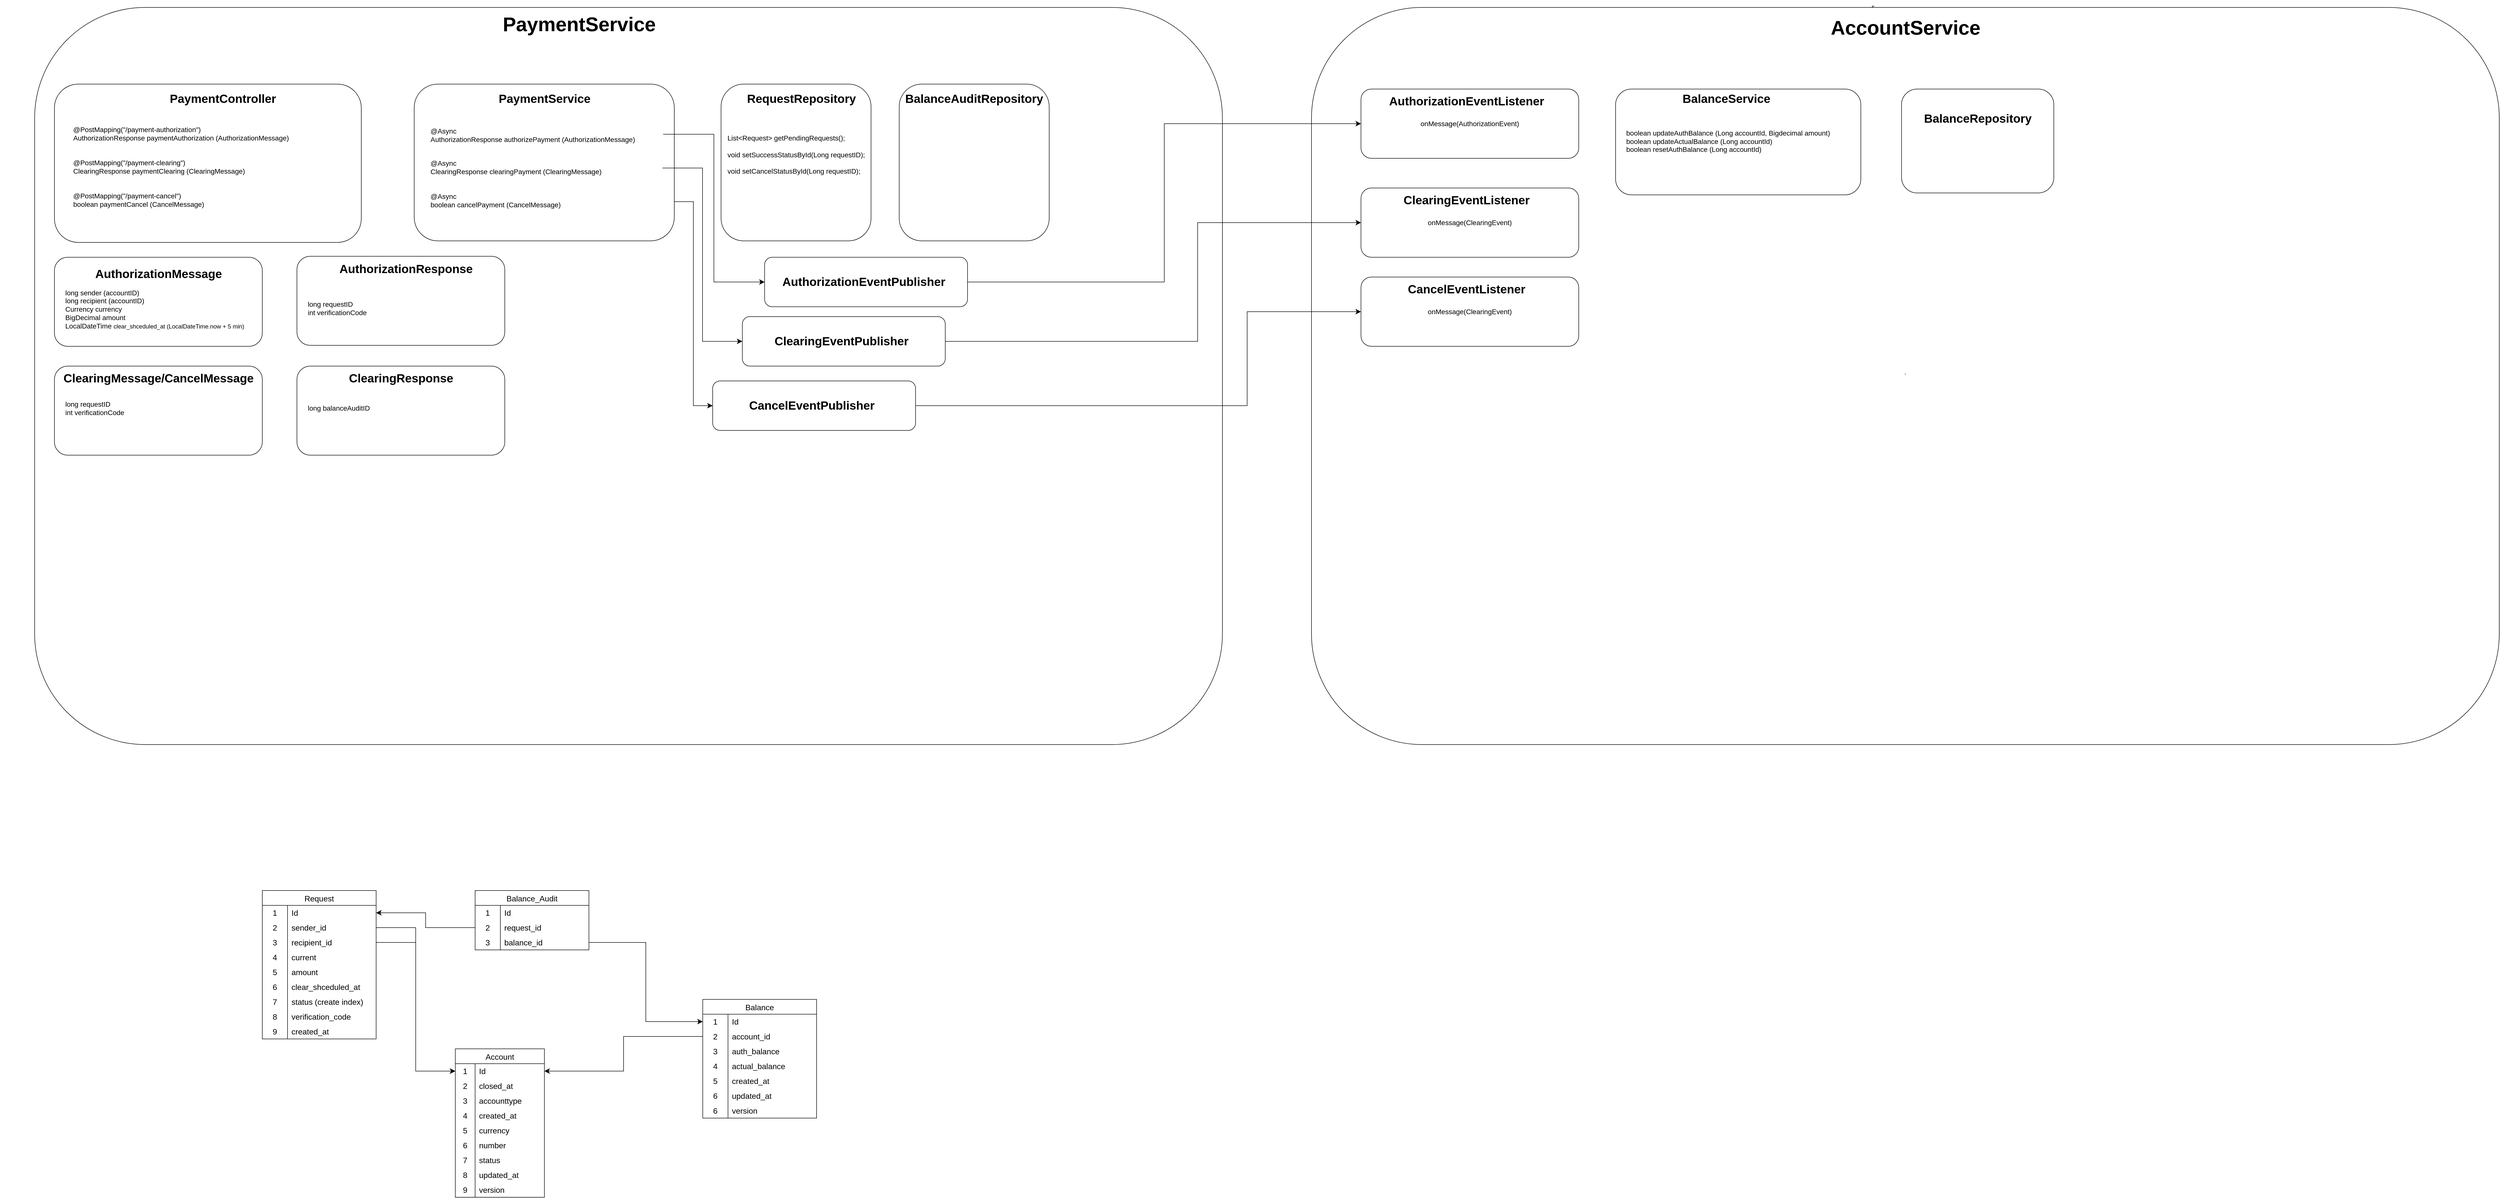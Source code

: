 <mxfile version="25.0.3">
  <diagram name="Страница — 1" id="lfoq3hU-ET1mjbVD_PWU">
    <mxGraphModel dx="6887" dy="4517" grid="1" gridSize="10" guides="1" tooltips="1" connect="1" arrows="1" fold="1" page="1" pageScale="1" pageWidth="4681" pageHeight="3300" math="0" shadow="0">
      <root>
        <mxCell id="0" />
        <mxCell id="1" parent="0" />
        <mxCell id="eWMClW8__IOZqlcNLexk-11" value="" style="group" vertex="1" connectable="0" parent="1">
          <mxGeometry x="-4640" y="-3280" width="2410" height="1490" as="geometry" />
        </mxCell>
        <mxCell id="eWMClW8__IOZqlcNLexk-1" value="" style="rounded=1;whiteSpace=wrap;html=1;fillColor=default;" vertex="1" parent="eWMClW8__IOZqlcNLexk-11">
          <mxGeometry x="70" y="15" width="2400" height="1490" as="geometry" />
        </mxCell>
        <mxCell id="eWMClW8__IOZqlcNLexk-2" value="&lt;font style=&quot;font-size: 40px;&quot;&gt;PaymentService&lt;/font&gt;" style="text;strokeColor=none;fillColor=none;html=1;fontSize=24;fontStyle=1;verticalAlign=middle;align=center;strokeWidth=1;" vertex="1" parent="eWMClW8__IOZqlcNLexk-11">
          <mxGeometry x="1033.333" y="12.218" width="272.727" height="70.952" as="geometry" />
        </mxCell>
        <mxCell id="eWMClW8__IOZqlcNLexk-19" value="" style="group" vertex="1" connectable="0" parent="eWMClW8__IOZqlcNLexk-11">
          <mxGeometry x="89.998" y="170" width="719.661" height="794" as="geometry" />
        </mxCell>
        <mxCell id="eWMClW8__IOZqlcNLexk-4" value="" style="rounded=1;whiteSpace=wrap;html=1;" vertex="1" parent="eWMClW8__IOZqlcNLexk-19">
          <mxGeometry x="20" width="620" height="320" as="geometry" />
        </mxCell>
        <mxCell id="eWMClW8__IOZqlcNLexk-3" value="PaymentController" style="text;strokeColor=none;fillColor=none;html=1;fontSize=24;fontStyle=1;verticalAlign=middle;align=center;" vertex="1" parent="eWMClW8__IOZqlcNLexk-19">
          <mxGeometry x="244.76" y="9.62" width="230.15" height="40.38" as="geometry" />
        </mxCell>
        <mxCell id="eWMClW8__IOZqlcNLexk-28" value="" style="group" vertex="1" connectable="0" parent="eWMClW8__IOZqlcNLexk-11">
          <mxGeometry x="820" y="170" width="610" height="400" as="geometry" />
        </mxCell>
        <mxCell id="eWMClW8__IOZqlcNLexk-29" value="" style="rounded=1;whiteSpace=wrap;html=1;" vertex="1" parent="eWMClW8__IOZqlcNLexk-28">
          <mxGeometry x="16.952" width="525.526" height="316.832" as="geometry" />
        </mxCell>
        <mxCell id="eWMClW8__IOZqlcNLexk-30" value="PaymentService" style="text;strokeColor=none;fillColor=none;html=1;fontSize=24;fontStyle=1;verticalAlign=middle;align=center;" vertex="1" parent="eWMClW8__IOZqlcNLexk-28">
          <mxGeometry x="182.179" y="9.525" width="195.08" height="39.98" as="geometry" />
        </mxCell>
        <mxCell id="eWMClW8__IOZqlcNLexk-31" value="&lt;div&gt;&lt;div&gt;&lt;font style=&quot;font-size: 14px;&quot;&gt;&lt;br&gt;&lt;/font&gt;&lt;/div&gt;&lt;div&gt;&lt;font style=&quot;font-size: 14px;&quot;&gt;&lt;br&gt;&lt;/font&gt;&lt;/div&gt;&lt;div&gt;&lt;font style=&quot;font-size: 14px;&quot;&gt;&lt;br&gt;&lt;/font&gt;&lt;/div&gt;&lt;div&gt;&lt;font style=&quot;font-size: 14px;&quot;&gt;&lt;br&gt;&lt;/font&gt;&lt;/div&gt;&lt;div&gt;&lt;font style=&quot;font-size: 14px;&quot;&gt;@Async&lt;/font&gt;&lt;/div&gt;&lt;div&gt;&lt;font style=&quot;font-size: 14px;&quot;&gt;AuthorizationResponse authorizeP&lt;/font&gt;&lt;span style=&quot;font-size: 14px; background-color: initial;&quot;&gt;ayment&amp;nbsp;&lt;/span&gt;&lt;span style=&quot;font-size: 14px; background-color: initial;&quot;&gt;(AuthorizationMessage)&lt;/span&gt;&lt;/div&gt;&lt;/div&gt;&lt;div&gt;&lt;span style=&quot;font-size: 14px; background-color: initial;&quot;&gt;&lt;br&gt;&lt;/span&gt;&lt;/div&gt;&lt;div&gt;&lt;br&gt;&lt;/div&gt;&lt;div&gt;&lt;span style=&quot;font-size: 14px;&quot;&gt;@Async&lt;/span&gt;&lt;/div&gt;&lt;div&gt;&lt;font style=&quot;font-size: 14px;&quot;&gt;&lt;div style=&quot;font-size: 12px;&quot;&gt;&lt;div&gt;&lt;font style=&quot;font-size: 14px;&quot;&gt;ClearingResponse clearing&lt;/font&gt;&lt;font style=&quot;background-color: initial; font-size: 14px;&quot;&gt;P&lt;/font&gt;&lt;span style=&quot;background-color: initial; font-size: 14px;&quot;&gt;ayment&amp;nbsp;&lt;/span&gt;&lt;span style=&quot;font-size: 14px; background-color: initial;&quot;&gt;(ClearingMessage)&lt;/span&gt;&lt;/div&gt;&lt;div&gt;&lt;font style=&quot;font-size: 14px;&quot;&gt;&lt;br&gt;&lt;/font&gt;&lt;/div&gt;&lt;div&gt;&lt;font style=&quot;font-size: 14px;&quot;&gt;&lt;br&gt;&lt;/font&gt;&lt;/div&gt;&lt;div&gt;&lt;font style=&quot;font-size: 14px;&quot;&gt;@Async&lt;/font&gt;&lt;/div&gt;&lt;div&gt;&lt;span style=&quot;background-color: initial; font-size: 14px;&quot;&gt;boolean cancel&lt;/span&gt;&lt;font style=&quot;background-color: initial; font-size: 14px;&quot;&gt;P&lt;/font&gt;&lt;span style=&quot;background-color: initial; font-size: 14px;&quot;&gt;ayment&lt;/span&gt;&lt;span style=&quot;background-color: initial; font-size: 14px;&quot;&gt;&amp;nbsp;(CancelMessage)&lt;/span&gt;&lt;/div&gt;&lt;/div&gt;&lt;/font&gt;&lt;/div&gt;&lt;div&gt;&lt;font style=&quot;font-size: 14px;&quot;&gt;&lt;br&gt;&lt;/font&gt;&lt;/div&gt;" style="text;html=1;align=left;verticalAlign=middle;whiteSpace=wrap;rounded=0;" vertex="1" parent="eWMClW8__IOZqlcNLexk-28">
          <mxGeometry x="47.66" y="58.53" width="472.34" height="171.47" as="geometry" />
        </mxCell>
        <mxCell id="eWMClW8__IOZqlcNLexk-7" value="&lt;font style=&quot;font-size: 14px;&quot;&gt;@PostMapping(&quot;/payment-authorization&quot;)&lt;/font&gt;&lt;div&gt;&lt;div&gt;&lt;font style=&quot;font-size: 14px;&quot;&gt;AuthorizationResponse paymentAuthorization (AuthorizationMessage)&lt;/font&gt;&lt;/div&gt;&lt;/div&gt;&lt;div&gt;&lt;font style=&quot;font-size: 14px;&quot;&gt;&lt;br&gt;&lt;/font&gt;&lt;/div&gt;&lt;div&gt;&lt;font style=&quot;font-size: 14px;&quot;&gt;&lt;br&gt;&lt;/font&gt;&lt;/div&gt;&lt;div&gt;&lt;font style=&quot;font-size: 14px;&quot;&gt;@PostMapping(&quot;/payment-clearing&quot;)&lt;div style=&quot;font-size: 12px;&quot;&gt;&lt;div&gt;&lt;font style=&quot;font-size: 14px;&quot;&gt;&lt;span style=&quot;background-color: initial;&quot;&gt;ClearingResponse&amp;nbsp;&lt;/span&gt;paymentClearing (ClearingMessage)&lt;/font&gt;&lt;/div&gt;&lt;div&gt;&lt;font style=&quot;font-size: 14px;&quot;&gt;&lt;br&gt;&lt;/font&gt;&lt;/div&gt;&lt;div&gt;&lt;font style=&quot;font-size: 14px;&quot;&gt;&lt;br&gt;&lt;/font&gt;&lt;/div&gt;&lt;div&gt;&lt;font style=&quot;font-size: 14px;&quot;&gt;@PostMapping(&quot;/payment-cancel&quot;)&lt;div style=&quot;font-size: 12px;&quot;&gt;&lt;div&gt;&lt;font style=&quot;font-size: 14px;&quot;&gt;boolean paymentCancel (CancelMessage)&lt;/font&gt;&lt;/div&gt;&lt;/div&gt;&lt;/font&gt;&lt;/div&gt;&lt;/div&gt;&lt;/font&gt;&lt;/div&gt;&lt;div&gt;&lt;font style=&quot;font-size: 14px;&quot;&gt;&lt;br&gt;&lt;/font&gt;&lt;/div&gt;&lt;div&gt;&lt;font style=&quot;font-size: 14px;&quot;&gt;&lt;br&gt;&lt;/font&gt;&lt;/div&gt;" style="text;html=1;align=left;verticalAlign=middle;whiteSpace=wrap;rounded=0;" vertex="1" parent="eWMClW8__IOZqlcNLexk-11">
          <mxGeometry x="146.228" y="190" width="607.2" height="328" as="geometry" />
        </mxCell>
        <mxCell id="eWMClW8__IOZqlcNLexk-61" value="" style="group" vertex="1" connectable="0" parent="eWMClW8__IOZqlcNLexk-11">
          <mxGeometry x="110" y="520" width="420" height="180" as="geometry" />
        </mxCell>
        <mxCell id="eWMClW8__IOZqlcNLexk-55" value="" style="rounded=1;whiteSpace=wrap;html=1;" vertex="1" parent="eWMClW8__IOZqlcNLexk-61">
          <mxGeometry width="420" height="180" as="geometry" />
        </mxCell>
        <mxCell id="eWMClW8__IOZqlcNLexk-56" value="AuthorizationMessage" style="text;strokeColor=none;fillColor=none;html=1;fontSize=24;fontStyle=1;verticalAlign=middle;align=center;" vertex="1" parent="eWMClW8__IOZqlcNLexk-61">
          <mxGeometry x="158.831" y="30.005" width="102.337" height="7.996" as="geometry" />
        </mxCell>
        <mxCell id="eWMClW8__IOZqlcNLexk-53" value="&lt;div&gt;&lt;font style=&quot;font-size: 14px;&quot;&gt;long sender (accountID)&lt;/font&gt;&lt;/div&gt;&lt;div&gt;&lt;font style=&quot;font-size: 14px;&quot;&gt;long recipient (accountID)&lt;/font&gt;&lt;/div&gt;&lt;div&gt;&lt;font style=&quot;font-size: 14px;&quot;&gt;Currency currency&lt;/font&gt;&lt;/div&gt;&lt;div&gt;&lt;span style=&quot;font-size: 14px;&quot;&gt;BigDecimal amount&lt;/span&gt;&lt;/div&gt;&lt;div&gt;&lt;span style=&quot;font-size: 14px;&quot;&gt;LocalDateTime&amp;nbsp;&lt;/span&gt;&lt;span style=&quot;background-color: initial;&quot;&gt;clear_shceduled_at (LocalDateTime.now + 5 min)&lt;/span&gt;&lt;/div&gt;" style="text;html=1;align=left;verticalAlign=middle;whiteSpace=wrap;rounded=0;" vertex="1" parent="eWMClW8__IOZqlcNLexk-61">
          <mxGeometry x="20" y="50" width="400" height="110" as="geometry" />
        </mxCell>
        <mxCell id="eWMClW8__IOZqlcNLexk-62" value="" style="group" vertex="1" connectable="0" parent="eWMClW8__IOZqlcNLexk-11">
          <mxGeometry x="600" y="518" width="480" height="180" as="geometry" />
        </mxCell>
        <mxCell id="eWMClW8__IOZqlcNLexk-63" value="" style="rounded=1;whiteSpace=wrap;html=1;" vertex="1" parent="eWMClW8__IOZqlcNLexk-62">
          <mxGeometry width="420" height="180" as="geometry" />
        </mxCell>
        <mxCell id="eWMClW8__IOZqlcNLexk-64" value="AuthorizationResponse" style="text;strokeColor=none;fillColor=none;html=1;fontSize=24;fontStyle=1;verticalAlign=middle;align=center;" vertex="1" parent="eWMClW8__IOZqlcNLexk-62">
          <mxGeometry x="15" y="12" width="410" height="28" as="geometry" />
        </mxCell>
        <mxCell id="eWMClW8__IOZqlcNLexk-65" value="&lt;div&gt;&lt;span style=&quot;font-size: 14px;&quot;&gt;long requestID&lt;/span&gt;&lt;/div&gt;&lt;div&gt;&lt;span style=&quot;font-size: 14px;&quot;&gt;int verificationCode&lt;/span&gt;&lt;/div&gt;" style="text;html=1;align=left;verticalAlign=middle;whiteSpace=wrap;rounded=0;" vertex="1" parent="eWMClW8__IOZqlcNLexk-62">
          <mxGeometry x="20" y="50" width="400" height="110" as="geometry" />
        </mxCell>
        <mxCell id="eWMClW8__IOZqlcNLexk-219" value="" style="group" vertex="1" connectable="0" parent="eWMClW8__IOZqlcNLexk-11">
          <mxGeometry x="1440" y="170" width="610" height="400" as="geometry" />
        </mxCell>
        <mxCell id="eWMClW8__IOZqlcNLexk-220" value="" style="rounded=1;whiteSpace=wrap;html=1;" vertex="1" parent="eWMClW8__IOZqlcNLexk-219">
          <mxGeometry x="16.95" width="303.05" height="316.83" as="geometry" />
        </mxCell>
        <mxCell id="eWMClW8__IOZqlcNLexk-221" value="RequestRepository" style="text;strokeColor=none;fillColor=none;html=1;fontSize=24;fontStyle=1;verticalAlign=middle;align=center;" vertex="1" parent="eWMClW8__IOZqlcNLexk-219">
          <mxGeometry x="44.92" y="10" width="267.82" height="39.98" as="geometry" />
        </mxCell>
        <mxCell id="eWMClW8__IOZqlcNLexk-222" value="&lt;div&gt;&lt;div&gt;&lt;br&gt;&lt;/div&gt;&lt;div&gt;&lt;font style=&quot;font-size: 14px;&quot;&gt;&lt;br&gt;&lt;/font&gt;&lt;/div&gt;&lt;div&gt;&lt;font style=&quot;font-size: 14px;&quot;&gt;&lt;br&gt;&lt;/font&gt;&lt;/div&gt;&lt;div&gt;&lt;br&gt;&lt;/div&gt;&lt;div&gt;&lt;span style=&quot;font-size: 14px;&quot;&gt;List&amp;lt;Request&amp;gt; getPendingRequests();&lt;/span&gt;&lt;/div&gt;&lt;/div&gt;&lt;div&gt;&lt;span style=&quot;font-size: 14px;&quot;&gt;&lt;br&gt;&lt;/span&gt;&lt;/div&gt;&lt;div&gt;&lt;span style=&quot;font-size: 14px;&quot;&gt;void setSuccessStatusById(Long requestID);&lt;/span&gt;&lt;/div&gt;&lt;div&gt;&lt;font style=&quot;font-size: 14px;&quot;&gt;&lt;br&gt;&lt;/font&gt;&lt;/div&gt;&lt;div&gt;&lt;font style=&quot;font-size: 14px;&quot;&gt;void setCancelStatusById(Long requestID);&lt;/font&gt;&lt;/div&gt;&lt;div&gt;&lt;font style=&quot;font-size: 14px;&quot;&gt;&lt;br&gt;&lt;/font&gt;&lt;/div&gt;" style="text;html=1;align=left;verticalAlign=middle;whiteSpace=wrap;rounded=0;" vertex="1" parent="eWMClW8__IOZqlcNLexk-219">
          <mxGeometry x="27.66" y="40" width="302.34" height="160" as="geometry" />
        </mxCell>
        <mxCell id="eWMClW8__IOZqlcNLexk-223" value="" style="group" vertex="1" connectable="0" parent="eWMClW8__IOZqlcNLexk-11">
          <mxGeometry x="110" y="740" width="480" height="180" as="geometry" />
        </mxCell>
        <mxCell id="eWMClW8__IOZqlcNLexk-224" value="" style="rounded=1;whiteSpace=wrap;html=1;" vertex="1" parent="eWMClW8__IOZqlcNLexk-223">
          <mxGeometry width="420" height="180" as="geometry" />
        </mxCell>
        <mxCell id="eWMClW8__IOZqlcNLexk-225" value="ClearingMessage/CancelMessage" style="text;strokeColor=none;fillColor=none;html=1;fontSize=24;fontStyle=1;verticalAlign=middle;align=center;" vertex="1" parent="eWMClW8__IOZqlcNLexk-223">
          <mxGeometry x="17.21" y="10" width="385.58" height="30" as="geometry" />
        </mxCell>
        <mxCell id="eWMClW8__IOZqlcNLexk-226" value="&lt;div&gt;&lt;span style=&quot;font-size: 14px;&quot;&gt;long requestID&lt;/span&gt;&lt;/div&gt;&lt;div&gt;&lt;span style=&quot;font-size: 14px;&quot;&gt;int verificationCode&lt;/span&gt;&lt;/div&gt;" style="text;html=1;align=left;verticalAlign=middle;whiteSpace=wrap;rounded=0;" vertex="1" parent="eWMClW8__IOZqlcNLexk-223">
          <mxGeometry x="20" y="50" width="290" height="70" as="geometry" />
        </mxCell>
        <mxCell id="eWMClW8__IOZqlcNLexk-232" value="" style="group" vertex="1" connectable="0" parent="eWMClW8__IOZqlcNLexk-11">
          <mxGeometry x="600" y="740" width="420" height="180" as="geometry" />
        </mxCell>
        <mxCell id="eWMClW8__IOZqlcNLexk-233" value="" style="rounded=1;whiteSpace=wrap;html=1;" vertex="1" parent="eWMClW8__IOZqlcNLexk-232">
          <mxGeometry width="420" height="180" as="geometry" />
        </mxCell>
        <mxCell id="eWMClW8__IOZqlcNLexk-234" value="ClearingResponse" style="text;strokeColor=none;fillColor=none;html=1;fontSize=24;fontStyle=1;verticalAlign=middle;align=center;" vertex="1" parent="eWMClW8__IOZqlcNLexk-232">
          <mxGeometry x="94.42" y="10" width="231.17" height="30" as="geometry" />
        </mxCell>
        <mxCell id="eWMClW8__IOZqlcNLexk-235" value="&lt;div&gt;&lt;span style=&quot;font-size: 14px;&quot;&gt;long balanceAuditID&lt;/span&gt;&lt;/div&gt;" style="text;html=1;align=left;verticalAlign=middle;whiteSpace=wrap;rounded=0;" vertex="1" parent="eWMClW8__IOZqlcNLexk-232">
          <mxGeometry x="20" y="50" width="290" height="70" as="geometry" />
        </mxCell>
        <mxCell id="eWMClW8__IOZqlcNLexk-271" value="" style="group" vertex="1" connectable="0" parent="eWMClW8__IOZqlcNLexk-11">
          <mxGeometry x="1535" y="480" width="420" height="180" as="geometry" />
        </mxCell>
        <mxCell id="eWMClW8__IOZqlcNLexk-272" value="" style="rounded=1;whiteSpace=wrap;html=1;" vertex="1" parent="eWMClW8__IOZqlcNLexk-271">
          <mxGeometry x="10" y="40" width="410" height="100" as="geometry" />
        </mxCell>
        <mxCell id="eWMClW8__IOZqlcNLexk-273" value="AuthorizationEventPublisher" style="text;strokeColor=none;fillColor=none;html=1;fontSize=24;fontStyle=1;verticalAlign=middle;align=center;" vertex="1" parent="eWMClW8__IOZqlcNLexk-271">
          <mxGeometry x="158.831" y="86.005" width="102.337" height="7.996" as="geometry" />
        </mxCell>
        <mxCell id="eWMClW8__IOZqlcNLexk-275" value="" style="group" vertex="1" connectable="0" parent="eWMClW8__IOZqlcNLexk-11">
          <mxGeometry x="1800" y="170" width="610" height="400" as="geometry" />
        </mxCell>
        <mxCell id="eWMClW8__IOZqlcNLexk-276" value="" style="rounded=1;whiteSpace=wrap;html=1;" vertex="1" parent="eWMClW8__IOZqlcNLexk-275">
          <mxGeometry x="16.95" width="303.05" height="316.83" as="geometry" />
        </mxCell>
        <mxCell id="eWMClW8__IOZqlcNLexk-277" value="BalanceAuditRepository" style="text;strokeColor=none;fillColor=none;html=1;fontSize=24;fontStyle=1;verticalAlign=middle;align=center;" vertex="1" parent="eWMClW8__IOZqlcNLexk-275">
          <mxGeometry x="34.56" y="10" width="267.82" height="39.98" as="geometry" />
        </mxCell>
        <mxCell id="eWMClW8__IOZqlcNLexk-279" value="" style="edgeStyle=elbowEdgeStyle;elbow=horizontal;endArrow=classic;html=1;curved=0;rounded=0;endSize=8;startSize=8;exitX=1;exitY=0.25;exitDx=0;exitDy=0;entryX=0;entryY=0.5;entryDx=0;entryDy=0;" edge="1" parent="eWMClW8__IOZqlcNLexk-11" source="eWMClW8__IOZqlcNLexk-31" target="eWMClW8__IOZqlcNLexk-272">
          <mxGeometry width="50" height="50" relative="1" as="geometry">
            <mxPoint x="1420" y="560" as="sourcePoint" />
            <mxPoint x="1470" y="510" as="targetPoint" />
          </mxGeometry>
        </mxCell>
        <mxCell id="eWMClW8__IOZqlcNLexk-281" value="" style="group" vertex="1" connectable="0" parent="eWMClW8__IOZqlcNLexk-11">
          <mxGeometry x="1490" y="600" width="420" height="180" as="geometry" />
        </mxCell>
        <mxCell id="eWMClW8__IOZqlcNLexk-282" value="" style="rounded=1;whiteSpace=wrap;html=1;" vertex="1" parent="eWMClW8__IOZqlcNLexk-281">
          <mxGeometry x="10" y="40" width="410" height="100" as="geometry" />
        </mxCell>
        <mxCell id="eWMClW8__IOZqlcNLexk-283" value="ClearingEventPublisher" style="text;strokeColor=none;fillColor=none;html=1;fontSize=24;fontStyle=1;verticalAlign=middle;align=center;" vertex="1" parent="eWMClW8__IOZqlcNLexk-281">
          <mxGeometry x="158.831" y="86.005" width="102.337" height="7.996" as="geometry" />
        </mxCell>
        <mxCell id="eWMClW8__IOZqlcNLexk-284" value="" style="edgeStyle=elbowEdgeStyle;elbow=horizontal;endArrow=classic;html=1;curved=0;rounded=0;endSize=8;startSize=8;entryX=0;entryY=0.5;entryDx=0;entryDy=0;exitX=0.997;exitY=0.648;exitDx=0;exitDy=0;exitPerimeter=0;" edge="1" parent="eWMClW8__IOZqlcNLexk-11" source="eWMClW8__IOZqlcNLexk-31" target="eWMClW8__IOZqlcNLexk-282">
          <mxGeometry width="50" height="50" relative="1" as="geometry">
            <mxPoint x="1256.06" y="680" as="sourcePoint" />
            <mxPoint x="1306.06" y="630" as="targetPoint" />
          </mxGeometry>
        </mxCell>
        <mxCell id="eWMClW8__IOZqlcNLexk-456" value="" style="group" vertex="1" connectable="0" parent="eWMClW8__IOZqlcNLexk-11">
          <mxGeometry x="1430" y="730" width="420" height="180" as="geometry" />
        </mxCell>
        <mxCell id="eWMClW8__IOZqlcNLexk-457" value="" style="rounded=1;whiteSpace=wrap;html=1;" vertex="1" parent="eWMClW8__IOZqlcNLexk-456">
          <mxGeometry x="10" y="40" width="410" height="100" as="geometry" />
        </mxCell>
        <mxCell id="eWMClW8__IOZqlcNLexk-458" value="CancelEventPublisher" style="text;strokeColor=none;fillColor=none;html=1;fontSize=24;fontStyle=1;verticalAlign=middle;align=center;" vertex="1" parent="eWMClW8__IOZqlcNLexk-456">
          <mxGeometry x="158.831" y="86.005" width="102.337" height="7.996" as="geometry" />
        </mxCell>
        <mxCell id="eWMClW8__IOZqlcNLexk-459" value="" style="edgeStyle=elbowEdgeStyle;elbow=horizontal;endArrow=classic;html=1;curved=0;rounded=0;endSize=8;startSize=8;exitX=1;exitY=0.75;exitDx=0;exitDy=0;entryX=0;entryY=0.5;entryDx=0;entryDy=0;" edge="1" parent="eWMClW8__IOZqlcNLexk-11" source="eWMClW8__IOZqlcNLexk-29" target="eWMClW8__IOZqlcNLexk-457">
          <mxGeometry width="50" height="50" relative="1" as="geometry">
            <mxPoint x="1770" y="860" as="sourcePoint" />
            <mxPoint x="1820" y="810" as="targetPoint" />
          </mxGeometry>
        </mxCell>
        <mxCell id="eWMClW8__IOZqlcNLexk-191" value="Request" style="shape=table;startSize=30;container=1;collapsible=0;childLayout=tableLayout;fixedRows=1;rowLines=0;fontStyle=0;strokeColor=default;fontSize=16;" vertex="1" parent="1">
          <mxGeometry x="-4110" y="-1480" width="230" height="300" as="geometry" />
        </mxCell>
        <mxCell id="eWMClW8__IOZqlcNLexk-192" value="" style="shape=tableRow;horizontal=0;startSize=0;swimlaneHead=0;swimlaneBody=0;top=0;left=0;bottom=0;right=0;collapsible=0;dropTarget=0;fillColor=none;points=[[0,0.5],[1,0.5]];portConstraint=eastwest;strokeColor=inherit;fontSize=16;" vertex="1" parent="eWMClW8__IOZqlcNLexk-191">
          <mxGeometry y="30" width="230" height="30" as="geometry" />
        </mxCell>
        <mxCell id="eWMClW8__IOZqlcNLexk-193" value="1" style="shape=partialRectangle;html=1;whiteSpace=wrap;connectable=0;fillColor=none;top=0;left=0;bottom=0;right=0;overflow=hidden;pointerEvents=1;strokeColor=inherit;fontSize=16;" vertex="1" parent="eWMClW8__IOZqlcNLexk-192">
          <mxGeometry width="51" height="30" as="geometry">
            <mxRectangle width="51" height="30" as="alternateBounds" />
          </mxGeometry>
        </mxCell>
        <mxCell id="eWMClW8__IOZqlcNLexk-194" value="Id" style="shape=partialRectangle;html=1;whiteSpace=wrap;connectable=0;fillColor=none;top=0;left=0;bottom=0;right=0;align=left;spacingLeft=6;overflow=hidden;strokeColor=inherit;fontSize=16;" vertex="1" parent="eWMClW8__IOZqlcNLexk-192">
          <mxGeometry x="51" width="179" height="30" as="geometry">
            <mxRectangle width="179" height="30" as="alternateBounds" />
          </mxGeometry>
        </mxCell>
        <mxCell id="eWMClW8__IOZqlcNLexk-195" value="" style="shape=tableRow;horizontal=0;startSize=0;swimlaneHead=0;swimlaneBody=0;top=0;left=0;bottom=0;right=0;collapsible=0;dropTarget=0;fillColor=none;points=[[0,0.5],[1,0.5]];portConstraint=eastwest;strokeColor=inherit;fontSize=16;" vertex="1" parent="eWMClW8__IOZqlcNLexk-191">
          <mxGeometry y="60" width="230" height="30" as="geometry" />
        </mxCell>
        <mxCell id="eWMClW8__IOZqlcNLexk-196" value="2" style="shape=partialRectangle;html=1;whiteSpace=wrap;connectable=0;fillColor=none;top=0;left=0;bottom=0;right=0;overflow=hidden;strokeColor=inherit;fontSize=16;" vertex="1" parent="eWMClW8__IOZqlcNLexk-195">
          <mxGeometry width="51" height="30" as="geometry">
            <mxRectangle width="51" height="30" as="alternateBounds" />
          </mxGeometry>
        </mxCell>
        <mxCell id="eWMClW8__IOZqlcNLexk-197" value="sender_id" style="shape=partialRectangle;html=1;whiteSpace=wrap;connectable=0;fillColor=none;top=0;left=0;bottom=0;right=0;align=left;spacingLeft=6;overflow=hidden;strokeColor=inherit;fontSize=16;" vertex="1" parent="eWMClW8__IOZqlcNLexk-195">
          <mxGeometry x="51" width="179" height="30" as="geometry">
            <mxRectangle width="179" height="30" as="alternateBounds" />
          </mxGeometry>
        </mxCell>
        <mxCell id="eWMClW8__IOZqlcNLexk-198" value="" style="shape=tableRow;horizontal=0;startSize=0;swimlaneHead=0;swimlaneBody=0;top=0;left=0;bottom=0;right=0;collapsible=0;dropTarget=0;fillColor=none;points=[[0,0.5],[1,0.5]];portConstraint=eastwest;strokeColor=inherit;fontSize=16;" vertex="1" parent="eWMClW8__IOZqlcNLexk-191">
          <mxGeometry y="90" width="230" height="30" as="geometry" />
        </mxCell>
        <mxCell id="eWMClW8__IOZqlcNLexk-199" value="3" style="shape=partialRectangle;html=1;whiteSpace=wrap;connectable=0;fillColor=none;top=0;left=0;bottom=0;right=0;overflow=hidden;strokeColor=inherit;fontSize=16;" vertex="1" parent="eWMClW8__IOZqlcNLexk-198">
          <mxGeometry width="51" height="30" as="geometry">
            <mxRectangle width="51" height="30" as="alternateBounds" />
          </mxGeometry>
        </mxCell>
        <mxCell id="eWMClW8__IOZqlcNLexk-200" value="recipient_id" style="shape=partialRectangle;html=1;whiteSpace=wrap;connectable=0;fillColor=none;top=0;left=0;bottom=0;right=0;align=left;spacingLeft=6;overflow=hidden;strokeColor=inherit;fontSize=16;" vertex="1" parent="eWMClW8__IOZqlcNLexk-198">
          <mxGeometry x="51" width="179" height="30" as="geometry">
            <mxRectangle width="179" height="30" as="alternateBounds" />
          </mxGeometry>
        </mxCell>
        <mxCell id="eWMClW8__IOZqlcNLexk-204" value="" style="shape=tableRow;horizontal=0;startSize=0;swimlaneHead=0;swimlaneBody=0;top=0;left=0;bottom=0;right=0;collapsible=0;dropTarget=0;fillColor=none;points=[[0,0.5],[1,0.5]];portConstraint=eastwest;strokeColor=inherit;fontSize=16;" vertex="1" parent="eWMClW8__IOZqlcNLexk-191">
          <mxGeometry y="120" width="230" height="30" as="geometry" />
        </mxCell>
        <mxCell id="eWMClW8__IOZqlcNLexk-205" value="4" style="shape=partialRectangle;html=1;whiteSpace=wrap;connectable=0;fillColor=none;top=0;left=0;bottom=0;right=0;overflow=hidden;strokeColor=inherit;fontSize=16;" vertex="1" parent="eWMClW8__IOZqlcNLexk-204">
          <mxGeometry width="51" height="30" as="geometry">
            <mxRectangle width="51" height="30" as="alternateBounds" />
          </mxGeometry>
        </mxCell>
        <mxCell id="eWMClW8__IOZqlcNLexk-206" value="current" style="shape=partialRectangle;html=1;whiteSpace=wrap;connectable=0;fillColor=none;top=0;left=0;bottom=0;right=0;align=left;spacingLeft=6;overflow=hidden;strokeColor=inherit;fontSize=16;" vertex="1" parent="eWMClW8__IOZqlcNLexk-204">
          <mxGeometry x="51" width="179" height="30" as="geometry">
            <mxRectangle width="179" height="30" as="alternateBounds" />
          </mxGeometry>
        </mxCell>
        <mxCell id="eWMClW8__IOZqlcNLexk-207" value="" style="shape=tableRow;horizontal=0;startSize=0;swimlaneHead=0;swimlaneBody=0;top=0;left=0;bottom=0;right=0;collapsible=0;dropTarget=0;fillColor=none;points=[[0,0.5],[1,0.5]];portConstraint=eastwest;strokeColor=inherit;fontSize=16;" vertex="1" parent="eWMClW8__IOZqlcNLexk-191">
          <mxGeometry y="150" width="230" height="30" as="geometry" />
        </mxCell>
        <mxCell id="eWMClW8__IOZqlcNLexk-208" value="5" style="shape=partialRectangle;html=1;whiteSpace=wrap;connectable=0;fillColor=none;top=0;left=0;bottom=0;right=0;overflow=hidden;strokeColor=inherit;fontSize=16;" vertex="1" parent="eWMClW8__IOZqlcNLexk-207">
          <mxGeometry width="51" height="30" as="geometry">
            <mxRectangle width="51" height="30" as="alternateBounds" />
          </mxGeometry>
        </mxCell>
        <mxCell id="eWMClW8__IOZqlcNLexk-209" value="amount" style="shape=partialRectangle;html=1;whiteSpace=wrap;connectable=0;fillColor=none;top=0;left=0;bottom=0;right=0;align=left;spacingLeft=6;overflow=hidden;strokeColor=inherit;fontSize=16;" vertex="1" parent="eWMClW8__IOZqlcNLexk-207">
          <mxGeometry x="51" width="179" height="30" as="geometry">
            <mxRectangle width="179" height="30" as="alternateBounds" />
          </mxGeometry>
        </mxCell>
        <mxCell id="eWMClW8__IOZqlcNLexk-210" value="" style="shape=tableRow;horizontal=0;startSize=0;swimlaneHead=0;swimlaneBody=0;top=0;left=0;bottom=0;right=0;collapsible=0;dropTarget=0;fillColor=none;points=[[0,0.5],[1,0.5]];portConstraint=eastwest;strokeColor=inherit;fontSize=16;" vertex="1" parent="eWMClW8__IOZqlcNLexk-191">
          <mxGeometry y="180" width="230" height="30" as="geometry" />
        </mxCell>
        <mxCell id="eWMClW8__IOZqlcNLexk-211" value="6" style="shape=partialRectangle;html=1;whiteSpace=wrap;connectable=0;fillColor=none;top=0;left=0;bottom=0;right=0;overflow=hidden;strokeColor=inherit;fontSize=16;" vertex="1" parent="eWMClW8__IOZqlcNLexk-210">
          <mxGeometry width="51" height="30" as="geometry">
            <mxRectangle width="51" height="30" as="alternateBounds" />
          </mxGeometry>
        </mxCell>
        <mxCell id="eWMClW8__IOZqlcNLexk-212" value="clear_shceduled_at" style="shape=partialRectangle;html=1;whiteSpace=wrap;connectable=0;fillColor=none;top=0;left=0;bottom=0;right=0;align=left;spacingLeft=6;overflow=hidden;strokeColor=inherit;fontSize=16;" vertex="1" parent="eWMClW8__IOZqlcNLexk-210">
          <mxGeometry x="51" width="179" height="30" as="geometry">
            <mxRectangle width="179" height="30" as="alternateBounds" />
          </mxGeometry>
        </mxCell>
        <mxCell id="eWMClW8__IOZqlcNLexk-213" value="" style="shape=tableRow;horizontal=0;startSize=0;swimlaneHead=0;swimlaneBody=0;top=0;left=0;bottom=0;right=0;collapsible=0;dropTarget=0;fillColor=none;points=[[0,0.5],[1,0.5]];portConstraint=eastwest;strokeColor=inherit;fontSize=16;" vertex="1" parent="eWMClW8__IOZqlcNLexk-191">
          <mxGeometry y="210" width="230" height="30" as="geometry" />
        </mxCell>
        <mxCell id="eWMClW8__IOZqlcNLexk-214" value="7" style="shape=partialRectangle;html=1;whiteSpace=wrap;connectable=0;fillColor=none;top=0;left=0;bottom=0;right=0;overflow=hidden;strokeColor=inherit;fontSize=16;" vertex="1" parent="eWMClW8__IOZqlcNLexk-213">
          <mxGeometry width="51" height="30" as="geometry">
            <mxRectangle width="51" height="30" as="alternateBounds" />
          </mxGeometry>
        </mxCell>
        <mxCell id="eWMClW8__IOZqlcNLexk-215" value="status (create index)" style="shape=partialRectangle;html=1;whiteSpace=wrap;connectable=0;fillColor=none;top=0;left=0;bottom=0;right=0;align=left;spacingLeft=6;overflow=hidden;strokeColor=inherit;fontSize=16;" vertex="1" parent="eWMClW8__IOZqlcNLexk-213">
          <mxGeometry x="51" width="179" height="30" as="geometry">
            <mxRectangle width="179" height="30" as="alternateBounds" />
          </mxGeometry>
        </mxCell>
        <mxCell id="eWMClW8__IOZqlcNLexk-216" value="" style="shape=tableRow;horizontal=0;startSize=0;swimlaneHead=0;swimlaneBody=0;top=0;left=0;bottom=0;right=0;collapsible=0;dropTarget=0;fillColor=none;points=[[0,0.5],[1,0.5]];portConstraint=eastwest;strokeColor=inherit;fontSize=16;" vertex="1" parent="eWMClW8__IOZqlcNLexk-191">
          <mxGeometry y="240" width="230" height="30" as="geometry" />
        </mxCell>
        <mxCell id="eWMClW8__IOZqlcNLexk-217" value="8" style="shape=partialRectangle;html=1;whiteSpace=wrap;connectable=0;fillColor=none;top=0;left=0;bottom=0;right=0;overflow=hidden;strokeColor=inherit;fontSize=16;" vertex="1" parent="eWMClW8__IOZqlcNLexk-216">
          <mxGeometry width="51" height="30" as="geometry">
            <mxRectangle width="51" height="30" as="alternateBounds" />
          </mxGeometry>
        </mxCell>
        <mxCell id="eWMClW8__IOZqlcNLexk-218" value="verification_code" style="shape=partialRectangle;html=1;whiteSpace=wrap;connectable=0;fillColor=none;top=0;left=0;bottom=0;right=0;align=left;spacingLeft=6;overflow=hidden;strokeColor=inherit;fontSize=16;" vertex="1" parent="eWMClW8__IOZqlcNLexk-216">
          <mxGeometry x="51" width="179" height="30" as="geometry">
            <mxRectangle width="179" height="30" as="alternateBounds" />
          </mxGeometry>
        </mxCell>
        <mxCell id="eWMClW8__IOZqlcNLexk-239" value="" style="shape=tableRow;horizontal=0;startSize=0;swimlaneHead=0;swimlaneBody=0;top=0;left=0;bottom=0;right=0;collapsible=0;dropTarget=0;fillColor=none;points=[[0,0.5],[1,0.5]];portConstraint=eastwest;strokeColor=inherit;fontSize=16;" vertex="1" parent="eWMClW8__IOZqlcNLexk-191">
          <mxGeometry y="270" width="230" height="30" as="geometry" />
        </mxCell>
        <mxCell id="eWMClW8__IOZqlcNLexk-240" value="9" style="shape=partialRectangle;html=1;whiteSpace=wrap;connectable=0;fillColor=none;top=0;left=0;bottom=0;right=0;overflow=hidden;strokeColor=inherit;fontSize=16;" vertex="1" parent="eWMClW8__IOZqlcNLexk-239">
          <mxGeometry width="51" height="30" as="geometry">
            <mxRectangle width="51" height="30" as="alternateBounds" />
          </mxGeometry>
        </mxCell>
        <mxCell id="eWMClW8__IOZqlcNLexk-241" value="created_at" style="shape=partialRectangle;html=1;whiteSpace=wrap;connectable=0;fillColor=none;top=0;left=0;bottom=0;right=0;align=left;spacingLeft=6;overflow=hidden;strokeColor=inherit;fontSize=16;" vertex="1" parent="eWMClW8__IOZqlcNLexk-239">
          <mxGeometry x="51" width="179" height="30" as="geometry">
            <mxRectangle width="179" height="30" as="alternateBounds" />
          </mxGeometry>
        </mxCell>
        <mxCell id="eWMClW8__IOZqlcNLexk-242" value="Balance_Audit" style="shape=table;startSize=30;container=1;collapsible=0;childLayout=tableLayout;fixedRows=1;rowLines=0;fontStyle=0;strokeColor=default;fontSize=16;" vertex="1" parent="1">
          <mxGeometry x="-3680" y="-1480" width="230" height="120" as="geometry" />
        </mxCell>
        <mxCell id="eWMClW8__IOZqlcNLexk-243" value="" style="shape=tableRow;horizontal=0;startSize=0;swimlaneHead=0;swimlaneBody=0;top=0;left=0;bottom=0;right=0;collapsible=0;dropTarget=0;fillColor=none;points=[[0,0.5],[1,0.5]];portConstraint=eastwest;strokeColor=inherit;fontSize=16;" vertex="1" parent="eWMClW8__IOZqlcNLexk-242">
          <mxGeometry y="30" width="230" height="30" as="geometry" />
        </mxCell>
        <mxCell id="eWMClW8__IOZqlcNLexk-244" value="1" style="shape=partialRectangle;html=1;whiteSpace=wrap;connectable=0;fillColor=none;top=0;left=0;bottom=0;right=0;overflow=hidden;pointerEvents=1;strokeColor=inherit;fontSize=16;" vertex="1" parent="eWMClW8__IOZqlcNLexk-243">
          <mxGeometry width="51" height="30" as="geometry">
            <mxRectangle width="51" height="30" as="alternateBounds" />
          </mxGeometry>
        </mxCell>
        <mxCell id="eWMClW8__IOZqlcNLexk-245" value="Id" style="shape=partialRectangle;html=1;whiteSpace=wrap;connectable=0;fillColor=none;top=0;left=0;bottom=0;right=0;align=left;spacingLeft=6;overflow=hidden;strokeColor=inherit;fontSize=16;" vertex="1" parent="eWMClW8__IOZqlcNLexk-243">
          <mxGeometry x="51" width="179" height="30" as="geometry">
            <mxRectangle width="179" height="30" as="alternateBounds" />
          </mxGeometry>
        </mxCell>
        <mxCell id="eWMClW8__IOZqlcNLexk-246" value="" style="shape=tableRow;horizontal=0;startSize=0;swimlaneHead=0;swimlaneBody=0;top=0;left=0;bottom=0;right=0;collapsible=0;dropTarget=0;fillColor=none;points=[[0,0.5],[1,0.5]];portConstraint=eastwest;strokeColor=inherit;fontSize=16;" vertex="1" parent="eWMClW8__IOZqlcNLexk-242">
          <mxGeometry y="60" width="230" height="30" as="geometry" />
        </mxCell>
        <mxCell id="eWMClW8__IOZqlcNLexk-247" value="2" style="shape=partialRectangle;html=1;whiteSpace=wrap;connectable=0;fillColor=none;top=0;left=0;bottom=0;right=0;overflow=hidden;strokeColor=inherit;fontSize=16;" vertex="1" parent="eWMClW8__IOZqlcNLexk-246">
          <mxGeometry width="51" height="30" as="geometry">
            <mxRectangle width="51" height="30" as="alternateBounds" />
          </mxGeometry>
        </mxCell>
        <mxCell id="eWMClW8__IOZqlcNLexk-248" value="request_id" style="shape=partialRectangle;html=1;whiteSpace=wrap;connectable=0;fillColor=none;top=0;left=0;bottom=0;right=0;align=left;spacingLeft=6;overflow=hidden;strokeColor=inherit;fontSize=16;" vertex="1" parent="eWMClW8__IOZqlcNLexk-246">
          <mxGeometry x="51" width="179" height="30" as="geometry">
            <mxRectangle width="179" height="30" as="alternateBounds" />
          </mxGeometry>
        </mxCell>
        <mxCell id="eWMClW8__IOZqlcNLexk-249" value="" style="shape=tableRow;horizontal=0;startSize=0;swimlaneHead=0;swimlaneBody=0;top=0;left=0;bottom=0;right=0;collapsible=0;dropTarget=0;fillColor=none;points=[[0,0.5],[1,0.5]];portConstraint=eastwest;strokeColor=inherit;fontSize=16;" vertex="1" parent="eWMClW8__IOZqlcNLexk-242">
          <mxGeometry y="90" width="230" height="30" as="geometry" />
        </mxCell>
        <mxCell id="eWMClW8__IOZqlcNLexk-250" value="3" style="shape=partialRectangle;html=1;whiteSpace=wrap;connectable=0;fillColor=none;top=0;left=0;bottom=0;right=0;overflow=hidden;strokeColor=inherit;fontSize=16;" vertex="1" parent="eWMClW8__IOZqlcNLexk-249">
          <mxGeometry width="51" height="30" as="geometry">
            <mxRectangle width="51" height="30" as="alternateBounds" />
          </mxGeometry>
        </mxCell>
        <mxCell id="eWMClW8__IOZqlcNLexk-251" value="balance_id" style="shape=partialRectangle;html=1;whiteSpace=wrap;connectable=0;fillColor=none;top=0;left=0;bottom=0;right=0;align=left;spacingLeft=6;overflow=hidden;strokeColor=inherit;fontSize=16;" vertex="1" parent="eWMClW8__IOZqlcNLexk-249">
          <mxGeometry x="51" width="179" height="30" as="geometry">
            <mxRectangle width="179" height="30" as="alternateBounds" />
          </mxGeometry>
        </mxCell>
        <mxCell id="eWMClW8__IOZqlcNLexk-270" value="" style="edgeStyle=elbowEdgeStyle;elbow=horizontal;endArrow=classic;html=1;curved=0;rounded=0;endSize=8;startSize=8;exitX=0;exitY=0.5;exitDx=0;exitDy=0;entryX=1;entryY=0.5;entryDx=0;entryDy=0;" edge="1" parent="1" source="eWMClW8__IOZqlcNLexk-246" target="eWMClW8__IOZqlcNLexk-192">
          <mxGeometry width="50" height="50" relative="1" as="geometry">
            <mxPoint x="-3850" y="-1680" as="sourcePoint" />
            <mxPoint x="-3690" y="-1530" as="targetPoint" />
          </mxGeometry>
        </mxCell>
        <mxCell id="eWMClW8__IOZqlcNLexk-285" value="s" style="group" vertex="1" connectable="0" parent="1">
          <mxGeometry x="-2060" y="-3280" width="2410" height="1490" as="geometry" />
        </mxCell>
        <mxCell id="eWMClW8__IOZqlcNLexk-286" value="`" style="rounded=1;whiteSpace=wrap;html=1;fillColor=default;" vertex="1" parent="eWMClW8__IOZqlcNLexk-285">
          <mxGeometry x="70" y="15" width="2400" height="1490" as="geometry" />
        </mxCell>
        <mxCell id="eWMClW8__IOZqlcNLexk-287" value="&lt;font style=&quot;font-size: 40px;&quot;&gt;AccountService&lt;/font&gt;" style="text;strokeColor=none;fillColor=none;html=1;fontSize=24;fontStyle=1;verticalAlign=middle;align=center;strokeWidth=1;" vertex="1" parent="eWMClW8__IOZqlcNLexk-285">
          <mxGeometry x="1091.97" y="20" width="356.06" height="70.95" as="geometry" />
        </mxCell>
        <mxCell id="eWMClW8__IOZqlcNLexk-288" value="" style="group" vertex="1" connectable="0" parent="eWMClW8__IOZqlcNLexk-285">
          <mxGeometry x="170" y="180" width="540" height="200" as="geometry" />
        </mxCell>
        <mxCell id="eWMClW8__IOZqlcNLexk-289" value="&lt;font style=&quot;font-size: 14px;&quot;&gt;onMessage(AuthorizationEvent)&lt;/font&gt;" style="rounded=1;whiteSpace=wrap;html=1;" vertex="1" parent="eWMClW8__IOZqlcNLexk-288">
          <mxGeometry width="440" height="140" as="geometry" />
        </mxCell>
        <mxCell id="eWMClW8__IOZqlcNLexk-290" value="AuthorizationEventListener" style="text;strokeColor=none;fillColor=none;html=1;fontSize=24;fontStyle=1;verticalAlign=middle;align=center;" vertex="1" parent="eWMClW8__IOZqlcNLexk-288">
          <mxGeometry x="80.0" y="20.003" width="266.556" height="10.171" as="geometry" />
        </mxCell>
        <mxCell id="eWMClW8__IOZqlcNLexk-383" value="" style="group" vertex="1" connectable="0" parent="eWMClW8__IOZqlcNLexk-285">
          <mxGeometry x="670" y="180" width="520" height="270" as="geometry" />
        </mxCell>
        <mxCell id="eWMClW8__IOZqlcNLexk-384" value="" style="rounded=1;whiteSpace=wrap;html=1;" vertex="1" parent="eWMClW8__IOZqlcNLexk-383">
          <mxGeometry x="14.45" width="495.55" height="213.86" as="geometry" />
        </mxCell>
        <mxCell id="eWMClW8__IOZqlcNLexk-385" value="BalanceService" style="text;strokeColor=none;fillColor=none;html=1;fontSize=24;fontStyle=1;verticalAlign=middle;align=center;" vertex="1" parent="eWMClW8__IOZqlcNLexk-383">
          <mxGeometry x="155.3" y="6.429" width="166.298" height="26.987" as="geometry" />
        </mxCell>
        <mxCell id="eWMClW8__IOZqlcNLexk-386" value="&lt;div&gt;&lt;div&gt;&lt;font style=&quot;font-size: 14px;&quot;&gt;&lt;br&gt;&lt;/font&gt;&lt;/div&gt;&lt;div&gt;&lt;font style=&quot;font-size: 14px;&quot;&gt;&lt;br&gt;&lt;/font&gt;&lt;/div&gt;&lt;div&gt;&lt;font style=&quot;font-size: 14px;&quot;&gt;&lt;br&gt;&lt;/font&gt;&lt;/div&gt;&lt;div&gt;&lt;br&gt;&lt;/div&gt;&lt;div&gt;&lt;font style=&quot;font-size: 14px;&quot;&gt;boolean updateAuthBalance&amp;nbsp;&lt;/font&gt;&lt;span style=&quot;font-size: 14px; background-color: initial;&quot;&gt;(Long accountId, Bigdecimal amount)&lt;/span&gt;&lt;/div&gt;&lt;/div&gt;&lt;div&gt;&lt;font style=&quot;font-size: 14px;&quot;&gt;boolean updateActualBalance&amp;nbsp;&lt;/font&gt;&lt;span style=&quot;background-color: initial; font-size: 14px;&quot;&gt;(Long accountId)&lt;/span&gt;&lt;span style=&quot;font-size: 14px; background-color: initial;&quot;&gt;&lt;/span&gt;&lt;/div&gt;&lt;div&gt;&lt;span style=&quot;background-color: initial; font-size: 14px;&quot;&gt;boolean resetAuthBalance (Long accountId)&lt;/span&gt;&lt;/div&gt;&lt;div&gt;&lt;span style=&quot;font-size: 14px; background-color: initial;&quot;&gt;&lt;br&gt;&lt;/span&gt;&lt;/div&gt;&lt;div&gt;&lt;br&gt;&lt;/div&gt;&lt;div&gt;&lt;font style=&quot;font-size: 14px;&quot;&gt;&lt;br&gt;&lt;/font&gt;&lt;/div&gt;" style="text;html=1;align=left;verticalAlign=middle;whiteSpace=wrap;rounded=0;" vertex="1" parent="eWMClW8__IOZqlcNLexk-383">
          <mxGeometry x="34.1" y="39.51" width="445.9" height="115.74" as="geometry" />
        </mxCell>
        <mxCell id="eWMClW8__IOZqlcNLexk-430" value="" style="group" vertex="1" connectable="0" parent="eWMClW8__IOZqlcNLexk-285">
          <mxGeometry x="1250" y="180" width="440" height="400" as="geometry" />
        </mxCell>
        <mxCell id="eWMClW8__IOZqlcNLexk-431" value="" style="rounded=1;whiteSpace=wrap;html=1;" vertex="1" parent="eWMClW8__IOZqlcNLexk-430">
          <mxGeometry x="12.23" width="307.77" height="210" as="geometry" />
        </mxCell>
        <mxCell id="eWMClW8__IOZqlcNLexk-432" value="BalanceRepository" style="text;strokeColor=none;fillColor=none;html=1;fontSize=24;fontStyle=1;verticalAlign=middle;align=center;" vertex="1" parent="eWMClW8__IOZqlcNLexk-430">
          <mxGeometry x="69.529" y="40" width="193.182" height="39.98" as="geometry" />
        </mxCell>
        <mxCell id="eWMClW8__IOZqlcNLexk-433" value="" style="group" vertex="1" connectable="0" parent="eWMClW8__IOZqlcNLexk-285">
          <mxGeometry x="170" y="380" width="540" height="200" as="geometry" />
        </mxCell>
        <mxCell id="eWMClW8__IOZqlcNLexk-434" value="&lt;font style=&quot;font-size: 14px;&quot;&gt;onMessage(ClearingEvent)&lt;/font&gt;" style="rounded=1;whiteSpace=wrap;html=1;" vertex="1" parent="eWMClW8__IOZqlcNLexk-433">
          <mxGeometry width="440" height="140" as="geometry" />
        </mxCell>
        <mxCell id="eWMClW8__IOZqlcNLexk-435" value="ClearingEventListener" style="text;strokeColor=none;fillColor=none;html=1;fontSize=24;fontStyle=1;verticalAlign=middle;align=center;" vertex="1" parent="eWMClW8__IOZqlcNLexk-433">
          <mxGeometry x="80.0" y="20.003" width="266.556" height="10.171" as="geometry" />
        </mxCell>
        <mxCell id="eWMClW8__IOZqlcNLexk-453" value="" style="group" vertex="1" connectable="0" parent="eWMClW8__IOZqlcNLexk-285">
          <mxGeometry x="170" y="560" width="540" height="200" as="geometry" />
        </mxCell>
        <mxCell id="eWMClW8__IOZqlcNLexk-454" value="&lt;font style=&quot;font-size: 14px;&quot;&gt;onMessage(ClearingEvent)&lt;/font&gt;" style="rounded=1;whiteSpace=wrap;html=1;" vertex="1" parent="eWMClW8__IOZqlcNLexk-453">
          <mxGeometry width="440" height="140" as="geometry" />
        </mxCell>
        <mxCell id="eWMClW8__IOZqlcNLexk-455" value="CancelEventListener" style="text;strokeColor=none;fillColor=none;html=1;fontSize=24;fontStyle=1;verticalAlign=middle;align=center;" vertex="1" parent="eWMClW8__IOZqlcNLexk-453">
          <mxGeometry x="80.0" y="20.003" width="266.556" height="10.171" as="geometry" />
        </mxCell>
        <mxCell id="eWMClW8__IOZqlcNLexk-327" value="" style="edgeStyle=elbowEdgeStyle;elbow=horizontal;endArrow=classic;html=1;curved=0;rounded=0;endSize=8;startSize=8;exitX=1;exitY=0.5;exitDx=0;exitDy=0;entryX=0;entryY=0.5;entryDx=0;entryDy=0;" edge="1" parent="1" source="eWMClW8__IOZqlcNLexk-272" target="eWMClW8__IOZqlcNLexk-289">
          <mxGeometry width="50" height="50" relative="1" as="geometry">
            <mxPoint x="-2470" y="-2620" as="sourcePoint" />
            <mxPoint x="-2420" y="-2670" as="targetPoint" />
          </mxGeometry>
        </mxCell>
        <mxCell id="eWMClW8__IOZqlcNLexk-328" value="Account" style="shape=table;startSize=30;container=1;collapsible=0;childLayout=tableLayout;fixedRows=1;rowLines=0;fontStyle=0;strokeColor=default;fontSize=16;" vertex="1" parent="1">
          <mxGeometry x="-3720" y="-1160" width="180" height="300" as="geometry" />
        </mxCell>
        <mxCell id="eWMClW8__IOZqlcNLexk-329" value="" style="shape=tableRow;horizontal=0;startSize=0;swimlaneHead=0;swimlaneBody=0;top=0;left=0;bottom=0;right=0;collapsible=0;dropTarget=0;fillColor=none;points=[[0,0.5],[1,0.5]];portConstraint=eastwest;strokeColor=inherit;fontSize=16;" vertex="1" parent="eWMClW8__IOZqlcNLexk-328">
          <mxGeometry y="30" width="180" height="30" as="geometry" />
        </mxCell>
        <mxCell id="eWMClW8__IOZqlcNLexk-330" value="1" style="shape=partialRectangle;html=1;whiteSpace=wrap;connectable=0;fillColor=none;top=0;left=0;bottom=0;right=0;overflow=hidden;pointerEvents=1;strokeColor=inherit;fontSize=16;" vertex="1" parent="eWMClW8__IOZqlcNLexk-329">
          <mxGeometry width="40" height="30" as="geometry">
            <mxRectangle width="40" height="30" as="alternateBounds" />
          </mxGeometry>
        </mxCell>
        <mxCell id="eWMClW8__IOZqlcNLexk-331" value="Id" style="shape=partialRectangle;html=1;whiteSpace=wrap;connectable=0;fillColor=none;top=0;left=0;bottom=0;right=0;align=left;spacingLeft=6;overflow=hidden;strokeColor=inherit;fontSize=16;" vertex="1" parent="eWMClW8__IOZqlcNLexk-329">
          <mxGeometry x="40" width="140" height="30" as="geometry">
            <mxRectangle width="140" height="30" as="alternateBounds" />
          </mxGeometry>
        </mxCell>
        <mxCell id="eWMClW8__IOZqlcNLexk-332" value="" style="shape=tableRow;horizontal=0;startSize=0;swimlaneHead=0;swimlaneBody=0;top=0;left=0;bottom=0;right=0;collapsible=0;dropTarget=0;fillColor=none;points=[[0,0.5],[1,0.5]];portConstraint=eastwest;strokeColor=inherit;fontSize=16;" vertex="1" parent="eWMClW8__IOZqlcNLexk-328">
          <mxGeometry y="60" width="180" height="30" as="geometry" />
        </mxCell>
        <mxCell id="eWMClW8__IOZqlcNLexk-333" value="2" style="shape=partialRectangle;html=1;whiteSpace=wrap;connectable=0;fillColor=none;top=0;left=0;bottom=0;right=0;overflow=hidden;strokeColor=inherit;fontSize=16;" vertex="1" parent="eWMClW8__IOZqlcNLexk-332">
          <mxGeometry width="40" height="30" as="geometry">
            <mxRectangle width="40" height="30" as="alternateBounds" />
          </mxGeometry>
        </mxCell>
        <mxCell id="eWMClW8__IOZqlcNLexk-334" value="closed_at" style="shape=partialRectangle;html=1;whiteSpace=wrap;connectable=0;fillColor=none;top=0;left=0;bottom=0;right=0;align=left;spacingLeft=6;overflow=hidden;strokeColor=inherit;fontSize=16;" vertex="1" parent="eWMClW8__IOZqlcNLexk-332">
          <mxGeometry x="40" width="140" height="30" as="geometry">
            <mxRectangle width="140" height="30" as="alternateBounds" />
          </mxGeometry>
        </mxCell>
        <mxCell id="eWMClW8__IOZqlcNLexk-335" value="" style="shape=tableRow;horizontal=0;startSize=0;swimlaneHead=0;swimlaneBody=0;top=0;left=0;bottom=0;right=0;collapsible=0;dropTarget=0;fillColor=none;points=[[0,0.5],[1,0.5]];portConstraint=eastwest;strokeColor=inherit;fontSize=16;" vertex="1" parent="eWMClW8__IOZqlcNLexk-328">
          <mxGeometry y="90" width="180" height="30" as="geometry" />
        </mxCell>
        <mxCell id="eWMClW8__IOZqlcNLexk-336" value="3" style="shape=partialRectangle;html=1;whiteSpace=wrap;connectable=0;fillColor=none;top=0;left=0;bottom=0;right=0;overflow=hidden;strokeColor=inherit;fontSize=16;" vertex="1" parent="eWMClW8__IOZqlcNLexk-335">
          <mxGeometry width="40" height="30" as="geometry">
            <mxRectangle width="40" height="30" as="alternateBounds" />
          </mxGeometry>
        </mxCell>
        <mxCell id="eWMClW8__IOZqlcNLexk-337" value="accounttype" style="shape=partialRectangle;html=1;whiteSpace=wrap;connectable=0;fillColor=none;top=0;left=0;bottom=0;right=0;align=left;spacingLeft=6;overflow=hidden;strokeColor=inherit;fontSize=16;" vertex="1" parent="eWMClW8__IOZqlcNLexk-335">
          <mxGeometry x="40" width="140" height="30" as="geometry">
            <mxRectangle width="140" height="30" as="alternateBounds" />
          </mxGeometry>
        </mxCell>
        <mxCell id="eWMClW8__IOZqlcNLexk-338" value="" style="shape=tableRow;horizontal=0;startSize=0;swimlaneHead=0;swimlaneBody=0;top=0;left=0;bottom=0;right=0;collapsible=0;dropTarget=0;fillColor=none;points=[[0,0.5],[1,0.5]];portConstraint=eastwest;strokeColor=inherit;fontSize=16;" vertex="1" parent="eWMClW8__IOZqlcNLexk-328">
          <mxGeometry y="120" width="180" height="30" as="geometry" />
        </mxCell>
        <mxCell id="eWMClW8__IOZqlcNLexk-339" value="4" style="shape=partialRectangle;html=1;whiteSpace=wrap;connectable=0;fillColor=none;top=0;left=0;bottom=0;right=0;overflow=hidden;strokeColor=inherit;fontSize=16;" vertex="1" parent="eWMClW8__IOZqlcNLexk-338">
          <mxGeometry width="40" height="30" as="geometry">
            <mxRectangle width="40" height="30" as="alternateBounds" />
          </mxGeometry>
        </mxCell>
        <mxCell id="eWMClW8__IOZqlcNLexk-340" value="created_at" style="shape=partialRectangle;html=1;whiteSpace=wrap;connectable=0;fillColor=none;top=0;left=0;bottom=0;right=0;align=left;spacingLeft=6;overflow=hidden;strokeColor=inherit;fontSize=16;" vertex="1" parent="eWMClW8__IOZqlcNLexk-338">
          <mxGeometry x="40" width="140" height="30" as="geometry">
            <mxRectangle width="140" height="30" as="alternateBounds" />
          </mxGeometry>
        </mxCell>
        <mxCell id="eWMClW8__IOZqlcNLexk-341" value="" style="shape=tableRow;horizontal=0;startSize=0;swimlaneHead=0;swimlaneBody=0;top=0;left=0;bottom=0;right=0;collapsible=0;dropTarget=0;fillColor=none;points=[[0,0.5],[1,0.5]];portConstraint=eastwest;strokeColor=inherit;fontSize=16;" vertex="1" parent="eWMClW8__IOZqlcNLexk-328">
          <mxGeometry y="150" width="180" height="30" as="geometry" />
        </mxCell>
        <mxCell id="eWMClW8__IOZqlcNLexk-342" value="5" style="shape=partialRectangle;html=1;whiteSpace=wrap;connectable=0;fillColor=none;top=0;left=0;bottom=0;right=0;overflow=hidden;strokeColor=inherit;fontSize=16;" vertex="1" parent="eWMClW8__IOZqlcNLexk-341">
          <mxGeometry width="40" height="30" as="geometry">
            <mxRectangle width="40" height="30" as="alternateBounds" />
          </mxGeometry>
        </mxCell>
        <mxCell id="eWMClW8__IOZqlcNLexk-343" value="currency" style="shape=partialRectangle;html=1;whiteSpace=wrap;connectable=0;fillColor=none;top=0;left=0;bottom=0;right=0;align=left;spacingLeft=6;overflow=hidden;strokeColor=inherit;fontSize=16;" vertex="1" parent="eWMClW8__IOZqlcNLexk-341">
          <mxGeometry x="40" width="140" height="30" as="geometry">
            <mxRectangle width="140" height="30" as="alternateBounds" />
          </mxGeometry>
        </mxCell>
        <mxCell id="eWMClW8__IOZqlcNLexk-344" value="" style="shape=tableRow;horizontal=0;startSize=0;swimlaneHead=0;swimlaneBody=0;top=0;left=0;bottom=0;right=0;collapsible=0;dropTarget=0;fillColor=none;points=[[0,0.5],[1,0.5]];portConstraint=eastwest;strokeColor=inherit;fontSize=16;" vertex="1" parent="eWMClW8__IOZqlcNLexk-328">
          <mxGeometry y="180" width="180" height="30" as="geometry" />
        </mxCell>
        <mxCell id="eWMClW8__IOZqlcNLexk-345" value="6" style="shape=partialRectangle;html=1;whiteSpace=wrap;connectable=0;fillColor=none;top=0;left=0;bottom=0;right=0;overflow=hidden;strokeColor=inherit;fontSize=16;" vertex="1" parent="eWMClW8__IOZqlcNLexk-344">
          <mxGeometry width="40" height="30" as="geometry">
            <mxRectangle width="40" height="30" as="alternateBounds" />
          </mxGeometry>
        </mxCell>
        <mxCell id="eWMClW8__IOZqlcNLexk-346" value="number" style="shape=partialRectangle;html=1;whiteSpace=wrap;connectable=0;fillColor=none;top=0;left=0;bottom=0;right=0;align=left;spacingLeft=6;overflow=hidden;strokeColor=inherit;fontSize=16;" vertex="1" parent="eWMClW8__IOZqlcNLexk-344">
          <mxGeometry x="40" width="140" height="30" as="geometry">
            <mxRectangle width="140" height="30" as="alternateBounds" />
          </mxGeometry>
        </mxCell>
        <mxCell id="eWMClW8__IOZqlcNLexk-347" value="" style="shape=tableRow;horizontal=0;startSize=0;swimlaneHead=0;swimlaneBody=0;top=0;left=0;bottom=0;right=0;collapsible=0;dropTarget=0;fillColor=none;points=[[0,0.5],[1,0.5]];portConstraint=eastwest;strokeColor=inherit;fontSize=16;" vertex="1" parent="eWMClW8__IOZqlcNLexk-328">
          <mxGeometry y="210" width="180" height="30" as="geometry" />
        </mxCell>
        <mxCell id="eWMClW8__IOZqlcNLexk-348" value="7" style="shape=partialRectangle;html=1;whiteSpace=wrap;connectable=0;fillColor=none;top=0;left=0;bottom=0;right=0;overflow=hidden;strokeColor=inherit;fontSize=16;" vertex="1" parent="eWMClW8__IOZqlcNLexk-347">
          <mxGeometry width="40" height="30" as="geometry">
            <mxRectangle width="40" height="30" as="alternateBounds" />
          </mxGeometry>
        </mxCell>
        <mxCell id="eWMClW8__IOZqlcNLexk-349" value="status" style="shape=partialRectangle;html=1;whiteSpace=wrap;connectable=0;fillColor=none;top=0;left=0;bottom=0;right=0;align=left;spacingLeft=6;overflow=hidden;strokeColor=inherit;fontSize=16;" vertex="1" parent="eWMClW8__IOZqlcNLexk-347">
          <mxGeometry x="40" width="140" height="30" as="geometry">
            <mxRectangle width="140" height="30" as="alternateBounds" />
          </mxGeometry>
        </mxCell>
        <mxCell id="eWMClW8__IOZqlcNLexk-350" value="" style="shape=tableRow;horizontal=0;startSize=0;swimlaneHead=0;swimlaneBody=0;top=0;left=0;bottom=0;right=0;collapsible=0;dropTarget=0;fillColor=none;points=[[0,0.5],[1,0.5]];portConstraint=eastwest;strokeColor=inherit;fontSize=16;" vertex="1" parent="eWMClW8__IOZqlcNLexk-328">
          <mxGeometry y="240" width="180" height="30" as="geometry" />
        </mxCell>
        <mxCell id="eWMClW8__IOZqlcNLexk-351" value="8" style="shape=partialRectangle;html=1;whiteSpace=wrap;connectable=0;fillColor=none;top=0;left=0;bottom=0;right=0;overflow=hidden;strokeColor=inherit;fontSize=16;" vertex="1" parent="eWMClW8__IOZqlcNLexk-350">
          <mxGeometry width="40" height="30" as="geometry">
            <mxRectangle width="40" height="30" as="alternateBounds" />
          </mxGeometry>
        </mxCell>
        <mxCell id="eWMClW8__IOZqlcNLexk-352" value="updated_at" style="shape=partialRectangle;html=1;whiteSpace=wrap;connectable=0;fillColor=none;top=0;left=0;bottom=0;right=0;align=left;spacingLeft=6;overflow=hidden;strokeColor=inherit;fontSize=16;" vertex="1" parent="eWMClW8__IOZqlcNLexk-350">
          <mxGeometry x="40" width="140" height="30" as="geometry">
            <mxRectangle width="140" height="30" as="alternateBounds" />
          </mxGeometry>
        </mxCell>
        <mxCell id="eWMClW8__IOZqlcNLexk-353" value="" style="shape=tableRow;horizontal=0;startSize=0;swimlaneHead=0;swimlaneBody=0;top=0;left=0;bottom=0;right=0;collapsible=0;dropTarget=0;fillColor=none;points=[[0,0.5],[1,0.5]];portConstraint=eastwest;strokeColor=inherit;fontSize=16;" vertex="1" parent="eWMClW8__IOZqlcNLexk-328">
          <mxGeometry y="270" width="180" height="30" as="geometry" />
        </mxCell>
        <mxCell id="eWMClW8__IOZqlcNLexk-354" value="9" style="shape=partialRectangle;html=1;whiteSpace=wrap;connectable=0;fillColor=none;top=0;left=0;bottom=0;right=0;overflow=hidden;strokeColor=inherit;fontSize=16;" vertex="1" parent="eWMClW8__IOZqlcNLexk-353">
          <mxGeometry width="40" height="30" as="geometry">
            <mxRectangle width="40" height="30" as="alternateBounds" />
          </mxGeometry>
        </mxCell>
        <mxCell id="eWMClW8__IOZqlcNLexk-355" value="version" style="shape=partialRectangle;html=1;whiteSpace=wrap;connectable=0;fillColor=none;top=0;left=0;bottom=0;right=0;align=left;spacingLeft=6;overflow=hidden;strokeColor=inherit;fontSize=16;" vertex="1" parent="eWMClW8__IOZqlcNLexk-353">
          <mxGeometry x="40" width="140" height="30" as="geometry">
            <mxRectangle width="140" height="30" as="alternateBounds" />
          </mxGeometry>
        </mxCell>
        <mxCell id="eWMClW8__IOZqlcNLexk-356" value="Balance" style="shape=table;startSize=30;container=1;collapsible=0;childLayout=tableLayout;fixedRows=1;rowLines=0;fontStyle=0;strokeColor=default;fontSize=16;" vertex="1" parent="1">
          <mxGeometry x="-3220" y="-1260" width="230" height="240" as="geometry" />
        </mxCell>
        <mxCell id="eWMClW8__IOZqlcNLexk-357" value="" style="shape=tableRow;horizontal=0;startSize=0;swimlaneHead=0;swimlaneBody=0;top=0;left=0;bottom=0;right=0;collapsible=0;dropTarget=0;fillColor=none;points=[[0,0.5],[1,0.5]];portConstraint=eastwest;strokeColor=inherit;fontSize=16;" vertex="1" parent="eWMClW8__IOZqlcNLexk-356">
          <mxGeometry y="30" width="230" height="30" as="geometry" />
        </mxCell>
        <mxCell id="eWMClW8__IOZqlcNLexk-358" value="1" style="shape=partialRectangle;html=1;whiteSpace=wrap;connectable=0;fillColor=none;top=0;left=0;bottom=0;right=0;overflow=hidden;pointerEvents=1;strokeColor=inherit;fontSize=16;" vertex="1" parent="eWMClW8__IOZqlcNLexk-357">
          <mxGeometry width="51" height="30" as="geometry">
            <mxRectangle width="51" height="30" as="alternateBounds" />
          </mxGeometry>
        </mxCell>
        <mxCell id="eWMClW8__IOZqlcNLexk-359" value="Id" style="shape=partialRectangle;html=1;whiteSpace=wrap;connectable=0;fillColor=none;top=0;left=0;bottom=0;right=0;align=left;spacingLeft=6;overflow=hidden;strokeColor=inherit;fontSize=16;" vertex="1" parent="eWMClW8__IOZqlcNLexk-357">
          <mxGeometry x="51" width="179" height="30" as="geometry">
            <mxRectangle width="179" height="30" as="alternateBounds" />
          </mxGeometry>
        </mxCell>
        <mxCell id="eWMClW8__IOZqlcNLexk-360" value="" style="shape=tableRow;horizontal=0;startSize=0;swimlaneHead=0;swimlaneBody=0;top=0;left=0;bottom=0;right=0;collapsible=0;dropTarget=0;fillColor=none;points=[[0,0.5],[1,0.5]];portConstraint=eastwest;strokeColor=inherit;fontSize=16;" vertex="1" parent="eWMClW8__IOZqlcNLexk-356">
          <mxGeometry y="60" width="230" height="30" as="geometry" />
        </mxCell>
        <mxCell id="eWMClW8__IOZqlcNLexk-361" value="2" style="shape=partialRectangle;html=1;whiteSpace=wrap;connectable=0;fillColor=none;top=0;left=0;bottom=0;right=0;overflow=hidden;strokeColor=inherit;fontSize=16;" vertex="1" parent="eWMClW8__IOZqlcNLexk-360">
          <mxGeometry width="51" height="30" as="geometry">
            <mxRectangle width="51" height="30" as="alternateBounds" />
          </mxGeometry>
        </mxCell>
        <mxCell id="eWMClW8__IOZqlcNLexk-362" value="account_id" style="shape=partialRectangle;html=1;whiteSpace=wrap;connectable=0;fillColor=none;top=0;left=0;bottom=0;right=0;align=left;spacingLeft=6;overflow=hidden;strokeColor=inherit;fontSize=16;" vertex="1" parent="eWMClW8__IOZqlcNLexk-360">
          <mxGeometry x="51" width="179" height="30" as="geometry">
            <mxRectangle width="179" height="30" as="alternateBounds" />
          </mxGeometry>
        </mxCell>
        <mxCell id="eWMClW8__IOZqlcNLexk-363" value="" style="shape=tableRow;horizontal=0;startSize=0;swimlaneHead=0;swimlaneBody=0;top=0;left=0;bottom=0;right=0;collapsible=0;dropTarget=0;fillColor=none;points=[[0,0.5],[1,0.5]];portConstraint=eastwest;strokeColor=inherit;fontSize=16;" vertex="1" parent="eWMClW8__IOZqlcNLexk-356">
          <mxGeometry y="90" width="230" height="30" as="geometry" />
        </mxCell>
        <mxCell id="eWMClW8__IOZqlcNLexk-364" value="3" style="shape=partialRectangle;html=1;whiteSpace=wrap;connectable=0;fillColor=none;top=0;left=0;bottom=0;right=0;overflow=hidden;strokeColor=inherit;fontSize=16;" vertex="1" parent="eWMClW8__IOZqlcNLexk-363">
          <mxGeometry width="51" height="30" as="geometry">
            <mxRectangle width="51" height="30" as="alternateBounds" />
          </mxGeometry>
        </mxCell>
        <mxCell id="eWMClW8__IOZqlcNLexk-365" value="auth_balance" style="shape=partialRectangle;html=1;whiteSpace=wrap;connectable=0;fillColor=none;top=0;left=0;bottom=0;right=0;align=left;spacingLeft=6;overflow=hidden;strokeColor=inherit;fontSize=16;" vertex="1" parent="eWMClW8__IOZqlcNLexk-363">
          <mxGeometry x="51" width="179" height="30" as="geometry">
            <mxRectangle width="179" height="30" as="alternateBounds" />
          </mxGeometry>
        </mxCell>
        <mxCell id="eWMClW8__IOZqlcNLexk-366" value="" style="shape=tableRow;horizontal=0;startSize=0;swimlaneHead=0;swimlaneBody=0;top=0;left=0;bottom=0;right=0;collapsible=0;dropTarget=0;fillColor=none;points=[[0,0.5],[1,0.5]];portConstraint=eastwest;strokeColor=inherit;fontSize=16;" vertex="1" parent="eWMClW8__IOZqlcNLexk-356">
          <mxGeometry y="120" width="230" height="30" as="geometry" />
        </mxCell>
        <mxCell id="eWMClW8__IOZqlcNLexk-367" value="4" style="shape=partialRectangle;html=1;whiteSpace=wrap;connectable=0;fillColor=none;top=0;left=0;bottom=0;right=0;overflow=hidden;strokeColor=inherit;fontSize=16;" vertex="1" parent="eWMClW8__IOZqlcNLexk-366">
          <mxGeometry width="51" height="30" as="geometry">
            <mxRectangle width="51" height="30" as="alternateBounds" />
          </mxGeometry>
        </mxCell>
        <mxCell id="eWMClW8__IOZqlcNLexk-368" value="actual_balance" style="shape=partialRectangle;html=1;whiteSpace=wrap;connectable=0;fillColor=none;top=0;left=0;bottom=0;right=0;align=left;spacingLeft=6;overflow=hidden;strokeColor=inherit;fontSize=16;" vertex="1" parent="eWMClW8__IOZqlcNLexk-366">
          <mxGeometry x="51" width="179" height="30" as="geometry">
            <mxRectangle width="179" height="30" as="alternateBounds" />
          </mxGeometry>
        </mxCell>
        <mxCell id="eWMClW8__IOZqlcNLexk-369" value="" style="shape=tableRow;horizontal=0;startSize=0;swimlaneHead=0;swimlaneBody=0;top=0;left=0;bottom=0;right=0;collapsible=0;dropTarget=0;fillColor=none;points=[[0,0.5],[1,0.5]];portConstraint=eastwest;strokeColor=inherit;fontSize=16;" vertex="1" parent="eWMClW8__IOZqlcNLexk-356">
          <mxGeometry y="150" width="230" height="30" as="geometry" />
        </mxCell>
        <mxCell id="eWMClW8__IOZqlcNLexk-370" value="5" style="shape=partialRectangle;html=1;whiteSpace=wrap;connectable=0;fillColor=none;top=0;left=0;bottom=0;right=0;overflow=hidden;strokeColor=inherit;fontSize=16;" vertex="1" parent="eWMClW8__IOZqlcNLexk-369">
          <mxGeometry width="51" height="30" as="geometry">
            <mxRectangle width="51" height="30" as="alternateBounds" />
          </mxGeometry>
        </mxCell>
        <mxCell id="eWMClW8__IOZqlcNLexk-371" value="created_at" style="shape=partialRectangle;html=1;whiteSpace=wrap;connectable=0;fillColor=none;top=0;left=0;bottom=0;right=0;align=left;spacingLeft=6;overflow=hidden;strokeColor=inherit;fontSize=16;" vertex="1" parent="eWMClW8__IOZqlcNLexk-369">
          <mxGeometry x="51" width="179" height="30" as="geometry">
            <mxRectangle width="179" height="30" as="alternateBounds" />
          </mxGeometry>
        </mxCell>
        <mxCell id="eWMClW8__IOZqlcNLexk-372" value="" style="shape=tableRow;horizontal=0;startSize=0;swimlaneHead=0;swimlaneBody=0;top=0;left=0;bottom=0;right=0;collapsible=0;dropTarget=0;fillColor=none;points=[[0,0.5],[1,0.5]];portConstraint=eastwest;strokeColor=inherit;fontSize=16;" vertex="1" parent="eWMClW8__IOZqlcNLexk-356">
          <mxGeometry y="180" width="230" height="30" as="geometry" />
        </mxCell>
        <mxCell id="eWMClW8__IOZqlcNLexk-373" value="6" style="shape=partialRectangle;html=1;whiteSpace=wrap;connectable=0;fillColor=none;top=0;left=0;bottom=0;right=0;overflow=hidden;strokeColor=inherit;fontSize=16;" vertex="1" parent="eWMClW8__IOZqlcNLexk-372">
          <mxGeometry width="51" height="30" as="geometry">
            <mxRectangle width="51" height="30" as="alternateBounds" />
          </mxGeometry>
        </mxCell>
        <mxCell id="eWMClW8__IOZqlcNLexk-374" value="updated_at" style="shape=partialRectangle;html=1;whiteSpace=wrap;connectable=0;fillColor=none;top=0;left=0;bottom=0;right=0;align=left;spacingLeft=6;overflow=hidden;strokeColor=inherit;fontSize=16;" vertex="1" parent="eWMClW8__IOZqlcNLexk-372">
          <mxGeometry x="51" width="179" height="30" as="geometry">
            <mxRectangle width="179" height="30" as="alternateBounds" />
          </mxGeometry>
        </mxCell>
        <mxCell id="eWMClW8__IOZqlcNLexk-375" value="" style="shape=tableRow;horizontal=0;startSize=0;swimlaneHead=0;swimlaneBody=0;top=0;left=0;bottom=0;right=0;collapsible=0;dropTarget=0;fillColor=none;points=[[0,0.5],[1,0.5]];portConstraint=eastwest;strokeColor=inherit;fontSize=16;" vertex="1" parent="eWMClW8__IOZqlcNLexk-356">
          <mxGeometry y="210" width="230" height="30" as="geometry" />
        </mxCell>
        <mxCell id="eWMClW8__IOZqlcNLexk-376" value="6" style="shape=partialRectangle;html=1;whiteSpace=wrap;connectable=0;fillColor=none;top=0;left=0;bottom=0;right=0;overflow=hidden;strokeColor=inherit;fontSize=16;" vertex="1" parent="eWMClW8__IOZqlcNLexk-375">
          <mxGeometry width="51" height="30" as="geometry">
            <mxRectangle width="51" height="30" as="alternateBounds" />
          </mxGeometry>
        </mxCell>
        <mxCell id="eWMClW8__IOZqlcNLexk-377" value="version" style="shape=partialRectangle;html=1;whiteSpace=wrap;connectable=0;fillColor=none;top=0;left=0;bottom=0;right=0;align=left;spacingLeft=6;overflow=hidden;strokeColor=inherit;fontSize=16;" vertex="1" parent="eWMClW8__IOZqlcNLexk-375">
          <mxGeometry x="51" width="179" height="30" as="geometry">
            <mxRectangle width="179" height="30" as="alternateBounds" />
          </mxGeometry>
        </mxCell>
        <mxCell id="eWMClW8__IOZqlcNLexk-378" value="" style="edgeStyle=elbowEdgeStyle;elbow=horizontal;endArrow=classic;html=1;curved=0;rounded=0;endSize=8;startSize=8;entryX=1;entryY=0.5;entryDx=0;entryDy=0;exitX=0;exitY=0.5;exitDx=0;exitDy=0;" edge="1" parent="1" source="eWMClW8__IOZqlcNLexk-360" target="eWMClW8__IOZqlcNLexk-329">
          <mxGeometry width="50" height="50" relative="1" as="geometry">
            <mxPoint x="-3610" y="-1170" as="sourcePoint" />
            <mxPoint x="-3560" y="-1220" as="targetPoint" />
          </mxGeometry>
        </mxCell>
        <mxCell id="eWMClW8__IOZqlcNLexk-379" value="" style="edgeStyle=elbowEdgeStyle;elbow=horizontal;endArrow=classic;html=1;curved=0;rounded=0;endSize=8;startSize=8;exitX=1;exitY=0.5;exitDx=0;exitDy=0;entryX=0;entryY=0.5;entryDx=0;entryDy=0;" edge="1" parent="1" source="eWMClW8__IOZqlcNLexk-195" target="eWMClW8__IOZqlcNLexk-329">
          <mxGeometry width="50" height="50" relative="1" as="geometry">
            <mxPoint x="-3610" y="-1170" as="sourcePoint" />
            <mxPoint x="-3560" y="-1220" as="targetPoint" />
          </mxGeometry>
        </mxCell>
        <mxCell id="eWMClW8__IOZqlcNLexk-380" value="" style="edgeStyle=elbowEdgeStyle;elbow=horizontal;endArrow=classic;html=1;curved=0;rounded=0;endSize=8;startSize=8;exitX=1;exitY=0.5;exitDx=0;exitDy=0;entryX=0;entryY=0.5;entryDx=0;entryDy=0;" edge="1" parent="1" source="eWMClW8__IOZqlcNLexk-198" target="eWMClW8__IOZqlcNLexk-329">
          <mxGeometry width="50" height="50" relative="1" as="geometry">
            <mxPoint x="-3610" y="-1170" as="sourcePoint" />
            <mxPoint x="-3560" y="-1220" as="targetPoint" />
          </mxGeometry>
        </mxCell>
        <mxCell id="eWMClW8__IOZqlcNLexk-382" value="" style="edgeStyle=elbowEdgeStyle;elbow=horizontal;endArrow=classic;html=1;curved=0;rounded=0;endSize=8;startSize=8;entryX=0;entryY=0.5;entryDx=0;entryDy=0;exitX=1;exitY=0.5;exitDx=0;exitDy=0;" edge="1" parent="1" source="eWMClW8__IOZqlcNLexk-249" target="eWMClW8__IOZqlcNLexk-357">
          <mxGeometry width="50" height="50" relative="1" as="geometry">
            <mxPoint x="-3610" y="-1170" as="sourcePoint" />
            <mxPoint x="-3560" y="-1220" as="targetPoint" />
          </mxGeometry>
        </mxCell>
        <mxCell id="eWMClW8__IOZqlcNLexk-452" value="" style="edgeStyle=elbowEdgeStyle;elbow=horizontal;endArrow=classic;html=1;curved=0;rounded=0;endSize=8;startSize=8;exitX=1;exitY=0.5;exitDx=0;exitDy=0;entryX=0;entryY=0.5;entryDx=0;entryDy=0;" edge="1" parent="1" source="eWMClW8__IOZqlcNLexk-282" target="eWMClW8__IOZqlcNLexk-434">
          <mxGeometry width="50" height="50" relative="1" as="geometry">
            <mxPoint x="-2000" y="-2480" as="sourcePoint" />
            <mxPoint x="-1950" y="-2530" as="targetPoint" />
            <Array as="points">
              <mxPoint x="-2220" y="-2710" />
            </Array>
          </mxGeometry>
        </mxCell>
        <mxCell id="eWMClW8__IOZqlcNLexk-460" value="" style="edgeStyle=elbowEdgeStyle;elbow=horizontal;endArrow=classic;html=1;curved=0;rounded=0;endSize=8;startSize=8;exitX=1;exitY=0.5;exitDx=0;exitDy=0;entryX=0;entryY=0.5;entryDx=0;entryDy=0;" edge="1" parent="1" source="eWMClW8__IOZqlcNLexk-457" target="eWMClW8__IOZqlcNLexk-454">
          <mxGeometry width="50" height="50" relative="1" as="geometry">
            <mxPoint x="-2100" y="-2430" as="sourcePoint" />
            <mxPoint x="-2050" y="-2480" as="targetPoint" />
            <Array as="points">
              <mxPoint x="-2120" y="-2550" />
            </Array>
          </mxGeometry>
        </mxCell>
      </root>
    </mxGraphModel>
  </diagram>
</mxfile>
